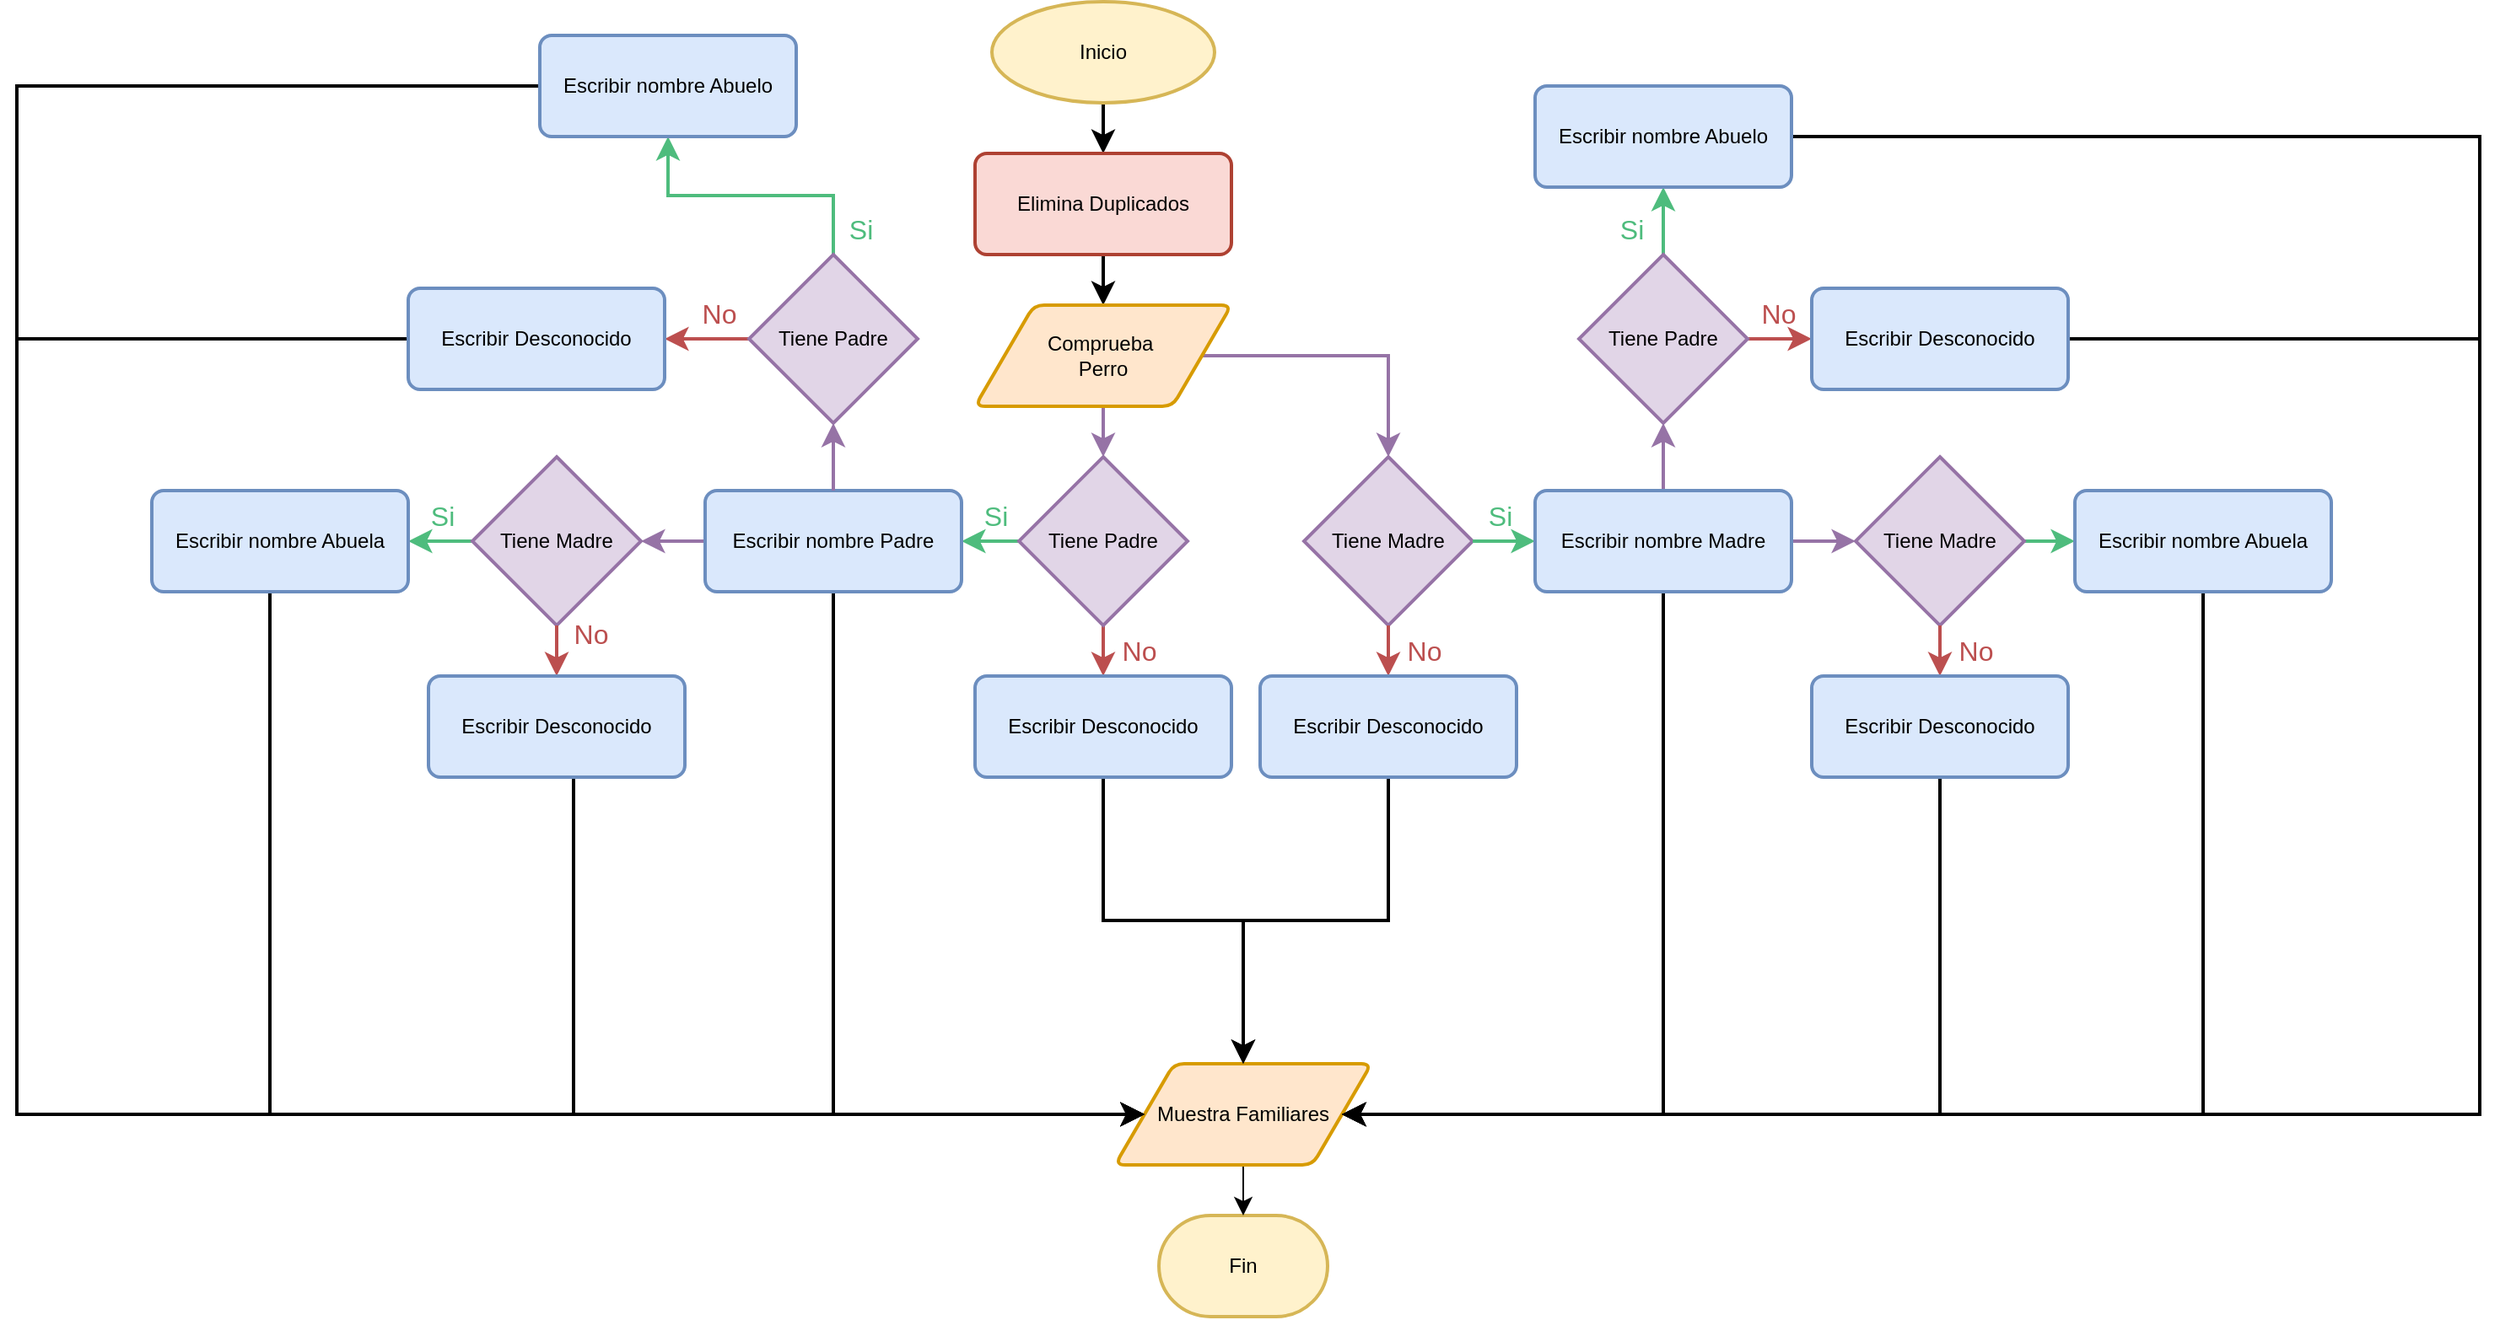 <mxfile version="24.8.4">
  <diagram name="Página-1" id="gnQpEkFofbsVkcykbC2b">
    <mxGraphModel grid="1" page="1" gridSize="10" guides="1" tooltips="1" connect="1" arrows="1" fold="1" pageScale="1" pageWidth="827" pageHeight="1169" math="0" shadow="0">
      <root>
        <mxCell id="0" />
        <mxCell id="1" parent="0" />
        <mxCell id="v_abhQieS6RaejQ8PZbX-2" value="Fin" style="strokeWidth=2;html=1;shape=mxgraph.flowchart.terminator;whiteSpace=wrap;fillColor=#fff2cc;strokeColor=#d6b656;" vertex="1" parent="1">
          <mxGeometry x="787" y="820" width="100" height="60" as="geometry" />
        </mxCell>
        <mxCell id="FpW7mS7BKre-1OPNzRV8-15" style="edgeStyle=orthogonalEdgeStyle;shape=connector;rounded=0;orthogonalLoop=1;jettySize=auto;html=1;strokeColor=default;align=center;verticalAlign=middle;fontFamily=Helvetica;fontSize=12;fontColor=default;labelBackgroundColor=default;startSize=8;endArrow=classic;endSize=8;strokeWidth=2;" edge="1" parent="1" source="v_abhQieS6RaejQ8PZbX-3" target="v_abhQieS6RaejQ8PZbX-4">
          <mxGeometry relative="1" as="geometry" />
        </mxCell>
        <mxCell id="v_abhQieS6RaejQ8PZbX-3" value="Inicio" style="strokeWidth=2;html=1;shape=mxgraph.flowchart.start_1;whiteSpace=wrap;fillColor=#fff2cc;strokeColor=#d6b656;" vertex="1" parent="1">
          <mxGeometry x="688" y="100" width="132" height="60" as="geometry" />
        </mxCell>
        <mxCell id="v_abhQieS6RaejQ8PZbX-12" value="" style="edgeStyle=none;curved=1;rounded=0;orthogonalLoop=1;jettySize=auto;html=1;fontSize=12;startSize=8;endSize=8;strokeWidth=2;" edge="1" parent="1" source="v_abhQieS6RaejQ8PZbX-4" target="v_abhQieS6RaejQ8PZbX-5">
          <mxGeometry relative="1" as="geometry">
            <mxPoint x="880" y="260" as="targetPoint" />
          </mxGeometry>
        </mxCell>
        <mxCell id="v_abhQieS6RaejQ8PZbX-4" value="Elimina Duplicados" style="rounded=1;whiteSpace=wrap;html=1;absoluteArcSize=1;arcSize=14;strokeWidth=2;fillColor=#fad9d5;strokeColor=#ae4132;" vertex="1" parent="1">
          <mxGeometry x="678" y="190" width="152" height="60" as="geometry" />
        </mxCell>
        <mxCell id="FpW7mS7BKre-1OPNzRV8-33" value="" style="edgeStyle=orthogonalEdgeStyle;shape=connector;rounded=0;orthogonalLoop=1;jettySize=auto;html=1;strokeColor=#9673a6;align=center;verticalAlign=middle;fontFamily=Helvetica;fontSize=12;fontColor=default;labelBackgroundColor=default;startSize=8;endArrow=classic;endSize=8;strokeWidth=2;fillColor=#e1d5e7;" edge="1" parent="1" source="v_abhQieS6RaejQ8PZbX-5" target="v_abhQieS6RaejQ8PZbX-14">
          <mxGeometry relative="1" as="geometry" />
        </mxCell>
        <mxCell id="RaB-RKomqh1cUEQTINMl-4" style="edgeStyle=orthogonalEdgeStyle;shape=connector;rounded=0;orthogonalLoop=1;jettySize=auto;html=1;strokeColor=#9673a6;strokeWidth=2;align=center;verticalAlign=middle;fontFamily=Helvetica;fontSize=12;fontColor=default;labelBackgroundColor=default;startSize=8;endArrow=classic;endSize=8;fillColor=#e1d5e7;" edge="1" parent="1" source="v_abhQieS6RaejQ8PZbX-5" target="RaB-RKomqh1cUEQTINMl-2">
          <mxGeometry relative="1" as="geometry" />
        </mxCell>
        <mxCell id="v_abhQieS6RaejQ8PZbX-5" value="Comprueba&amp;nbsp;&lt;div&gt;Perro&lt;/div&gt;" style="shape=parallelogram;html=1;strokeWidth=2;perimeter=parallelogramPerimeter;whiteSpace=wrap;rounded=1;arcSize=12;size=0.23;fillColor=#ffe6cc;strokeColor=#d79b00;" vertex="1" parent="1">
          <mxGeometry x="678" y="280" width="152" height="60" as="geometry" />
        </mxCell>
        <mxCell id="v_abhQieS6RaejQ8PZbX-24" value="" style="edgeStyle=none;curved=1;rounded=0;orthogonalLoop=1;jettySize=auto;html=1;fontSize=12;startSize=8;endSize=8;strokeColor=#BC4F4F;fontColor=#BC4F4F;strokeWidth=2;" edge="1" parent="1" source="v_abhQieS6RaejQ8PZbX-14" target="RaB-RKomqh1cUEQTINMl-1">
          <mxGeometry relative="1" as="geometry">
            <mxPoint x="754" y="500" as="targetPoint" />
          </mxGeometry>
        </mxCell>
        <mxCell id="FpW7mS7BKre-1OPNzRV8-18" value="" style="edgeStyle=orthogonalEdgeStyle;shape=connector;rounded=0;orthogonalLoop=1;jettySize=auto;html=1;strokeColor=#4ebc7d;align=center;verticalAlign=middle;fontFamily=Helvetica;fontSize=12;fontColor=default;labelBackgroundColor=default;startSize=8;endArrow=classic;endSize=8;strokeWidth=2;" edge="1" parent="1" source="v_abhQieS6RaejQ8PZbX-14" target="v_abhQieS6RaejQ8PZbX-26">
          <mxGeometry relative="1" as="geometry">
            <mxPoint x="670" y="420" as="targetPoint" />
          </mxGeometry>
        </mxCell>
        <mxCell id="v_abhQieS6RaejQ8PZbX-14" value="Tiene Padre" style="strokeWidth=2;html=1;shape=mxgraph.flowchart.decision;whiteSpace=wrap;fillColor=#e1d5e7;strokeColor=#9673a6;" vertex="1" parent="1">
          <mxGeometry x="704" y="370" width="100" height="100" as="geometry" />
        </mxCell>
        <mxCell id="RaB-RKomqh1cUEQTINMl-39" value="" style="edgeStyle=orthogonalEdgeStyle;shape=connector;rounded=0;orthogonalLoop=1;jettySize=auto;html=1;strokeColor=#9673a6;strokeWidth=2;align=center;verticalAlign=middle;fontFamily=Helvetica;fontSize=12;fontColor=default;labelBackgroundColor=default;startSize=8;endArrow=classic;endSize=8;fillColor=#e1d5e7;" edge="1" parent="1" source="v_abhQieS6RaejQ8PZbX-26" target="RaB-RKomqh1cUEQTINMl-27">
          <mxGeometry relative="1" as="geometry" />
        </mxCell>
        <mxCell id="RaB-RKomqh1cUEQTINMl-53" style="edgeStyle=orthogonalEdgeStyle;shape=connector;rounded=0;orthogonalLoop=1;jettySize=auto;html=1;strokeColor=default;strokeWidth=2;align=center;verticalAlign=middle;fontFamily=Helvetica;fontSize=12;fontColor=default;labelBackgroundColor=default;startSize=8;endArrow=classic;endSize=8;" edge="1" parent="1" source="v_abhQieS6RaejQ8PZbX-26" target="FpW7mS7BKre-1OPNzRV8-118">
          <mxGeometry relative="1" as="geometry">
            <Array as="points">
              <mxPoint x="594" y="760" />
            </Array>
          </mxGeometry>
        </mxCell>
        <mxCell id="v_abhQieS6RaejQ8PZbX-26" value="Escribir nombre Padre" style="rounded=1;whiteSpace=wrap;html=1;absoluteArcSize=1;arcSize=14;strokeWidth=2;fillColor=#dae8fc;strokeColor=#6c8ebf;" vertex="1" parent="1">
          <mxGeometry x="518" y="390" width="152" height="60" as="geometry" />
        </mxCell>
        <mxCell id="v_abhQieS6RaejQ8PZbX-43" value="Si" style="text;html=1;align=center;verticalAlign=middle;resizable=0;points=[];autosize=1;strokeColor=none;fillColor=none;fontSize=16;fontColor=#4EBC7D;" vertex="1" parent="1">
          <mxGeometry x="670" y="390" width="40" height="30" as="geometry" />
        </mxCell>
        <mxCell id="FpW7mS7BKre-1OPNzRV8-23" value="No" style="text;html=1;align=center;verticalAlign=middle;resizable=0;points=[];autosize=1;strokeColor=none;fillColor=none;fontSize=16;fontColor=#BC4F4F;" vertex="1" parent="1">
          <mxGeometry x="755" y="470" width="40" height="30" as="geometry" />
        </mxCell>
        <mxCell id="FpW7mS7BKre-1OPNzRV8-119" value="" style="edgeStyle=orthogonalEdgeStyle;shape=connector;rounded=0;orthogonalLoop=1;jettySize=auto;html=1;strokeColor=default;align=center;verticalAlign=middle;fontFamily=Helvetica;fontSize=12;fontColor=default;labelBackgroundColor=default;startSize=8;endArrow=classic;endSize=8;" edge="1" parent="1" source="FpW7mS7BKre-1OPNzRV8-118" target="v_abhQieS6RaejQ8PZbX-2">
          <mxGeometry relative="1" as="geometry" />
        </mxCell>
        <mxCell id="FpW7mS7BKre-1OPNzRV8-118" value="Muestra Familiares" style="shape=parallelogram;html=1;strokeWidth=2;perimeter=parallelogramPerimeter;whiteSpace=wrap;rounded=1;arcSize=12;size=0.23;fillColor=#ffe6cc;strokeColor=#d79b00;" vertex="1" parent="1">
          <mxGeometry x="761" y="730" width="152" height="60" as="geometry" />
        </mxCell>
        <mxCell id="RaB-RKomqh1cUEQTINMl-43" style="edgeStyle=orthogonalEdgeStyle;shape=connector;rounded=0;orthogonalLoop=1;jettySize=auto;html=1;strokeColor=default;strokeWidth=2;align=center;verticalAlign=middle;fontFamily=Helvetica;fontSize=12;fontColor=default;labelBackgroundColor=default;startSize=8;endArrow=classic;endSize=8;" edge="1" parent="1" source="RaB-RKomqh1cUEQTINMl-1" target="FpW7mS7BKre-1OPNzRV8-118">
          <mxGeometry relative="1" as="geometry" />
        </mxCell>
        <mxCell id="RaB-RKomqh1cUEQTINMl-1" value="Escribir Desconocido" style="rounded=1;whiteSpace=wrap;html=1;absoluteArcSize=1;arcSize=14;strokeWidth=2;fillColor=#dae8fc;strokeColor=#6c8ebf;" vertex="1" parent="1">
          <mxGeometry x="678" y="500" width="152" height="60" as="geometry" />
        </mxCell>
        <mxCell id="RaB-RKomqh1cUEQTINMl-2" value="Tiene Madre" style="strokeWidth=2;html=1;shape=mxgraph.flowchart.decision;whiteSpace=wrap;fillColor=#e1d5e7;strokeColor=#9673a6;" vertex="1" parent="1">
          <mxGeometry x="873" y="370" width="100" height="100" as="geometry" />
        </mxCell>
        <mxCell id="RaB-RKomqh1cUEQTINMl-5" value="" style="edgeStyle=none;curved=1;rounded=0;orthogonalLoop=1;jettySize=auto;html=1;fontSize=12;startSize=8;endSize=8;strokeColor=#BC4F4F;fontColor=#BC4F4F;strokeWidth=2;" edge="1" parent="1" source="RaB-RKomqh1cUEQTINMl-2" target="RaB-RKomqh1cUEQTINMl-10">
          <mxGeometry relative="1" as="geometry">
            <mxPoint x="923" y="470" as="sourcePoint" />
            <mxPoint x="923" y="500" as="targetPoint" />
          </mxGeometry>
        </mxCell>
        <mxCell id="RaB-RKomqh1cUEQTINMl-6" value="" style="edgeStyle=orthogonalEdgeStyle;shape=connector;rounded=0;orthogonalLoop=1;jettySize=auto;html=1;strokeColor=#4ebc7d;align=center;verticalAlign=middle;fontFamily=Helvetica;fontSize=12;fontColor=default;labelBackgroundColor=default;startSize=8;endArrow=classic;endSize=8;strokeWidth=2;" edge="1" parent="1" source="RaB-RKomqh1cUEQTINMl-2" target="RaB-RKomqh1cUEQTINMl-7">
          <mxGeometry relative="1" as="geometry">
            <mxPoint x="1015" y="339.6" as="sourcePoint" />
            <mxPoint x="980" y="339.6" as="targetPoint" />
          </mxGeometry>
        </mxCell>
        <mxCell id="RaB-RKomqh1cUEQTINMl-12" value="" style="edgeStyle=orthogonalEdgeStyle;shape=connector;rounded=0;orthogonalLoop=1;jettySize=auto;html=1;strokeColor=#9673a6;strokeWidth=2;align=center;verticalAlign=middle;fontFamily=Helvetica;fontSize=12;fontColor=default;labelBackgroundColor=default;startSize=8;endArrow=classic;endSize=8;fillColor=#e1d5e7;" edge="1" parent="1" source="RaB-RKomqh1cUEQTINMl-7" target="RaB-RKomqh1cUEQTINMl-11">
          <mxGeometry relative="1" as="geometry" />
        </mxCell>
        <mxCell id="RaB-RKomqh1cUEQTINMl-25" value="" style="edgeStyle=orthogonalEdgeStyle;shape=connector;rounded=0;orthogonalLoop=1;jettySize=auto;html=1;strokeColor=#9673a6;strokeWidth=2;align=center;verticalAlign=middle;fontFamily=Helvetica;fontSize=12;fontColor=default;labelBackgroundColor=default;startSize=8;endArrow=classic;endSize=8;fillColor=#e1d5e7;" edge="1" parent="1" source="RaB-RKomqh1cUEQTINMl-7" target="RaB-RKomqh1cUEQTINMl-20">
          <mxGeometry relative="1" as="geometry" />
        </mxCell>
        <mxCell id="RaB-RKomqh1cUEQTINMl-45" style="edgeStyle=orthogonalEdgeStyle;shape=connector;rounded=0;orthogonalLoop=1;jettySize=auto;html=1;strokeColor=default;strokeWidth=2;align=center;verticalAlign=middle;fontFamily=Helvetica;fontSize=12;fontColor=default;labelBackgroundColor=default;startSize=8;endArrow=classic;endSize=8;" edge="1" parent="1" source="RaB-RKomqh1cUEQTINMl-7" target="FpW7mS7BKre-1OPNzRV8-118">
          <mxGeometry relative="1" as="geometry">
            <Array as="points">
              <mxPoint x="1086" y="760" />
            </Array>
          </mxGeometry>
        </mxCell>
        <mxCell id="RaB-RKomqh1cUEQTINMl-7" value="Escribir nombre Madre" style="rounded=1;whiteSpace=wrap;html=1;absoluteArcSize=1;arcSize=14;strokeWidth=2;fillColor=#dae8fc;strokeColor=#6c8ebf;" vertex="1" parent="1">
          <mxGeometry x="1010" y="390" width="152" height="60" as="geometry" />
        </mxCell>
        <mxCell id="RaB-RKomqh1cUEQTINMl-8" value="Si" style="text;html=1;align=center;verticalAlign=middle;resizable=0;points=[];autosize=1;strokeColor=none;fillColor=none;fontSize=16;fontColor=#4EBC7D;" vertex="1" parent="1">
          <mxGeometry x="969" y="390" width="40" height="30" as="geometry" />
        </mxCell>
        <mxCell id="RaB-RKomqh1cUEQTINMl-9" value="No" style="text;html=1;align=center;verticalAlign=middle;resizable=0;points=[];autosize=1;strokeColor=none;fillColor=none;fontSize=16;fontColor=#BC4F4F;" vertex="1" parent="1">
          <mxGeometry x="924" y="470" width="40" height="30" as="geometry" />
        </mxCell>
        <mxCell id="RaB-RKomqh1cUEQTINMl-44" style="edgeStyle=orthogonalEdgeStyle;shape=connector;rounded=0;orthogonalLoop=1;jettySize=auto;html=1;strokeColor=default;strokeWidth=2;align=center;verticalAlign=middle;fontFamily=Helvetica;fontSize=12;fontColor=default;labelBackgroundColor=default;startSize=8;endArrow=classic;endSize=8;" edge="1" parent="1" source="RaB-RKomqh1cUEQTINMl-10" target="FpW7mS7BKre-1OPNzRV8-118">
          <mxGeometry relative="1" as="geometry" />
        </mxCell>
        <mxCell id="RaB-RKomqh1cUEQTINMl-10" value="Escribir Desconocido" style="rounded=1;whiteSpace=wrap;html=1;absoluteArcSize=1;arcSize=14;strokeWidth=2;fillColor=#dae8fc;strokeColor=#6c8ebf;" vertex="1" parent="1">
          <mxGeometry x="847" y="500" width="152" height="60" as="geometry" />
        </mxCell>
        <mxCell id="RaB-RKomqh1cUEQTINMl-14" value="" style="edgeStyle=orthogonalEdgeStyle;shape=connector;rounded=0;orthogonalLoop=1;jettySize=auto;html=1;strokeColor=#4EBC7D;strokeWidth=2;align=center;verticalAlign=middle;fontFamily=Helvetica;fontSize=12;fontColor=default;labelBackgroundColor=default;startSize=8;endArrow=classic;endSize=8;" edge="1" parent="1" source="RaB-RKomqh1cUEQTINMl-11" target="RaB-RKomqh1cUEQTINMl-13">
          <mxGeometry relative="1" as="geometry" />
        </mxCell>
        <mxCell id="RaB-RKomqh1cUEQTINMl-11" value="Tiene Madre" style="strokeWidth=2;html=1;shape=mxgraph.flowchart.decision;whiteSpace=wrap;fillColor=#e1d5e7;strokeColor=#9673a6;" vertex="1" parent="1">
          <mxGeometry x="1200" y="370" width="100" height="100" as="geometry" />
        </mxCell>
        <mxCell id="RaB-RKomqh1cUEQTINMl-47" style="edgeStyle=orthogonalEdgeStyle;shape=connector;rounded=0;orthogonalLoop=1;jettySize=auto;html=1;strokeColor=default;strokeWidth=2;align=center;verticalAlign=middle;fontFamily=Helvetica;fontSize=12;fontColor=default;labelBackgroundColor=default;startSize=8;endArrow=classic;endSize=8;" edge="1" parent="1" source="RaB-RKomqh1cUEQTINMl-13" target="FpW7mS7BKre-1OPNzRV8-118">
          <mxGeometry relative="1" as="geometry">
            <Array as="points">
              <mxPoint x="1406" y="760" />
            </Array>
          </mxGeometry>
        </mxCell>
        <mxCell id="RaB-RKomqh1cUEQTINMl-13" value="Escribir nombre Abuela" style="rounded=1;whiteSpace=wrap;html=1;absoluteArcSize=1;arcSize=14;strokeWidth=2;fillColor=#dae8fc;strokeColor=#6c8ebf;" vertex="1" parent="1">
          <mxGeometry x="1330" y="390" width="152" height="60" as="geometry" />
        </mxCell>
        <mxCell id="RaB-RKomqh1cUEQTINMl-15" value="" style="edgeStyle=none;curved=1;rounded=0;orthogonalLoop=1;jettySize=auto;html=1;fontSize=12;startSize=8;endSize=8;strokeColor=#BC4F4F;fontColor=#BC4F4F;strokeWidth=2;" edge="1" parent="1" source="RaB-RKomqh1cUEQTINMl-11" target="RaB-RKomqh1cUEQTINMl-17">
          <mxGeometry relative="1" as="geometry">
            <mxPoint x="1250" y="470" as="sourcePoint" />
            <mxPoint x="1250" y="500" as="targetPoint" />
          </mxGeometry>
        </mxCell>
        <mxCell id="RaB-RKomqh1cUEQTINMl-16" value="No" style="text;html=1;align=center;verticalAlign=middle;resizable=0;points=[];autosize=1;strokeColor=none;fillColor=none;fontSize=16;fontColor=#BC4F4F;" vertex="1" parent="1">
          <mxGeometry x="1251" y="470" width="40" height="30" as="geometry" />
        </mxCell>
        <mxCell id="RaB-RKomqh1cUEQTINMl-46" style="edgeStyle=orthogonalEdgeStyle;shape=connector;rounded=0;orthogonalLoop=1;jettySize=auto;html=1;strokeColor=default;strokeWidth=2;align=center;verticalAlign=middle;fontFamily=Helvetica;fontSize=12;fontColor=default;labelBackgroundColor=default;startSize=8;endArrow=classic;endSize=8;" edge="1" parent="1" source="RaB-RKomqh1cUEQTINMl-17" target="FpW7mS7BKre-1OPNzRV8-118">
          <mxGeometry relative="1" as="geometry">
            <Array as="points">
              <mxPoint x="1250" y="760" />
            </Array>
          </mxGeometry>
        </mxCell>
        <mxCell id="RaB-RKomqh1cUEQTINMl-17" value="Escribir Desconocido" style="rounded=1;whiteSpace=wrap;html=1;absoluteArcSize=1;arcSize=14;strokeWidth=2;fillColor=#dae8fc;strokeColor=#6c8ebf;" vertex="1" parent="1">
          <mxGeometry x="1174" y="500" width="152" height="60" as="geometry" />
        </mxCell>
        <mxCell id="RaB-RKomqh1cUEQTINMl-18" value="" style="edgeStyle=none;curved=1;rounded=0;orthogonalLoop=1;jettySize=auto;html=1;fontSize=12;startSize=8;endSize=8;strokeColor=#BC4F4F;fontColor=#BC4F4F;strokeWidth=2;" edge="1" parent="1" source="RaB-RKomqh1cUEQTINMl-20" target="RaB-RKomqh1cUEQTINMl-24">
          <mxGeometry relative="1" as="geometry">
            <mxPoint x="1286" y="240" as="targetPoint" />
          </mxGeometry>
        </mxCell>
        <mxCell id="RaB-RKomqh1cUEQTINMl-19" value="" style="edgeStyle=orthogonalEdgeStyle;shape=connector;rounded=0;orthogonalLoop=1;jettySize=auto;html=1;strokeColor=#4ebc7d;align=center;verticalAlign=middle;fontFamily=Helvetica;fontSize=12;fontColor=default;labelBackgroundColor=default;startSize=8;endArrow=classic;endSize=8;strokeWidth=2;" edge="1" parent="1" source="RaB-RKomqh1cUEQTINMl-20" target="RaB-RKomqh1cUEQTINMl-21">
          <mxGeometry relative="1" as="geometry">
            <mxPoint x="1202" y="160" as="targetPoint" />
          </mxGeometry>
        </mxCell>
        <mxCell id="RaB-RKomqh1cUEQTINMl-20" value="Tiene Padre" style="strokeWidth=2;html=1;shape=mxgraph.flowchart.decision;whiteSpace=wrap;fillColor=#e1d5e7;strokeColor=#9673a6;" vertex="1" parent="1">
          <mxGeometry x="1036" y="250" width="100" height="100" as="geometry" />
        </mxCell>
        <mxCell id="RaB-RKomqh1cUEQTINMl-49" style="edgeStyle=orthogonalEdgeStyle;shape=connector;rounded=0;orthogonalLoop=1;jettySize=auto;html=1;strokeColor=default;strokeWidth=2;align=center;verticalAlign=middle;fontFamily=Helvetica;fontSize=12;fontColor=default;labelBackgroundColor=default;startSize=8;endArrow=classic;endSize=8;" edge="1" parent="1" source="RaB-RKomqh1cUEQTINMl-21" target="FpW7mS7BKre-1OPNzRV8-118">
          <mxGeometry relative="1" as="geometry">
            <Array as="points">
              <mxPoint x="1570" y="180" />
              <mxPoint x="1570" y="760" />
            </Array>
          </mxGeometry>
        </mxCell>
        <mxCell id="RaB-RKomqh1cUEQTINMl-21" value="Escribir nombre Abuelo" style="rounded=1;whiteSpace=wrap;html=1;absoluteArcSize=1;arcSize=14;strokeWidth=2;fillColor=#dae8fc;strokeColor=#6c8ebf;" vertex="1" parent="1">
          <mxGeometry x="1010" y="150" width="152" height="60" as="geometry" />
        </mxCell>
        <mxCell id="RaB-RKomqh1cUEQTINMl-22" value="Si" style="text;html=1;align=center;verticalAlign=middle;resizable=0;points=[];autosize=1;strokeColor=none;fillColor=none;fontSize=16;fontColor=#4EBC7D;" vertex="1" parent="1">
          <mxGeometry x="1047" y="220" width="40" height="30" as="geometry" />
        </mxCell>
        <mxCell id="RaB-RKomqh1cUEQTINMl-23" value="No" style="text;html=1;align=center;verticalAlign=middle;resizable=0;points=[];autosize=1;strokeColor=none;fillColor=none;fontSize=16;fontColor=#BC4F4F;" vertex="1" parent="1">
          <mxGeometry x="1134" y="270" width="40" height="30" as="geometry" />
        </mxCell>
        <mxCell id="RaB-RKomqh1cUEQTINMl-48" style="edgeStyle=orthogonalEdgeStyle;shape=connector;rounded=0;orthogonalLoop=1;jettySize=auto;html=1;strokeColor=default;strokeWidth=2;align=center;verticalAlign=middle;fontFamily=Helvetica;fontSize=12;fontColor=default;labelBackgroundColor=default;startSize=8;endArrow=classic;endSize=8;" edge="1" parent="1" source="RaB-RKomqh1cUEQTINMl-24" target="FpW7mS7BKre-1OPNzRV8-118">
          <mxGeometry relative="1" as="geometry">
            <Array as="points">
              <mxPoint x="1570" y="300" />
              <mxPoint x="1570" y="760" />
            </Array>
          </mxGeometry>
        </mxCell>
        <mxCell id="RaB-RKomqh1cUEQTINMl-24" value="Escribir Desconocido" style="rounded=1;whiteSpace=wrap;html=1;absoluteArcSize=1;arcSize=14;strokeWidth=2;fillColor=#dae8fc;strokeColor=#6c8ebf;" vertex="1" parent="1">
          <mxGeometry x="1174" y="270" width="152" height="60" as="geometry" />
        </mxCell>
        <mxCell id="RaB-RKomqh1cUEQTINMl-26" value="" style="edgeStyle=orthogonalEdgeStyle;shape=connector;rounded=0;orthogonalLoop=1;jettySize=auto;html=1;strokeColor=#4EBC7D;strokeWidth=2;align=center;verticalAlign=middle;fontFamily=Helvetica;fontSize=12;fontColor=default;labelBackgroundColor=default;startSize=8;endArrow=classic;endSize=8;" edge="1" parent="1" source="RaB-RKomqh1cUEQTINMl-27" target="RaB-RKomqh1cUEQTINMl-28">
          <mxGeometry relative="1" as="geometry" />
        </mxCell>
        <mxCell id="RaB-RKomqh1cUEQTINMl-41" value="" style="edgeStyle=orthogonalEdgeStyle;shape=connector;rounded=0;orthogonalLoop=1;jettySize=auto;html=1;strokeColor=#9673a6;strokeWidth=2;align=center;verticalAlign=middle;fontFamily=Helvetica;fontSize=12;fontColor=default;labelBackgroundColor=default;startSize=8;endArrow=classic;endSize=8;fillColor=#e1d5e7;" edge="1" parent="1" source="v_abhQieS6RaejQ8PZbX-26" target="RaB-RKomqh1cUEQTINMl-34">
          <mxGeometry relative="1" as="geometry" />
        </mxCell>
        <mxCell id="RaB-RKomqh1cUEQTINMl-27" value="Tiene Madre" style="strokeWidth=2;html=1;shape=mxgraph.flowchart.decision;whiteSpace=wrap;fillColor=#e1d5e7;strokeColor=#9673a6;" vertex="1" parent="1">
          <mxGeometry x="380" y="370" width="100" height="100" as="geometry" />
        </mxCell>
        <mxCell id="RaB-RKomqh1cUEQTINMl-50" style="edgeStyle=orthogonalEdgeStyle;shape=connector;rounded=0;orthogonalLoop=1;jettySize=auto;html=1;strokeColor=default;strokeWidth=2;align=center;verticalAlign=middle;fontFamily=Helvetica;fontSize=12;fontColor=default;labelBackgroundColor=default;startSize=8;endArrow=classic;endSize=8;" edge="1" parent="1" source="RaB-RKomqh1cUEQTINMl-28" target="FpW7mS7BKre-1OPNzRV8-118">
          <mxGeometry relative="1" as="geometry">
            <Array as="points">
              <mxPoint x="260" y="760" />
            </Array>
          </mxGeometry>
        </mxCell>
        <mxCell id="RaB-RKomqh1cUEQTINMl-28" value="Escribir nombre Abuela" style="rounded=1;whiteSpace=wrap;html=1;absoluteArcSize=1;arcSize=14;strokeWidth=2;fillColor=#dae8fc;strokeColor=#6c8ebf;" vertex="1" parent="1">
          <mxGeometry x="190" y="390" width="152" height="60" as="geometry" />
        </mxCell>
        <mxCell id="RaB-RKomqh1cUEQTINMl-29" value="" style="edgeStyle=none;curved=1;rounded=0;orthogonalLoop=1;jettySize=auto;html=1;fontSize=12;startSize=8;endSize=8;strokeColor=#BC4F4F;fontColor=#BC4F4F;strokeWidth=2;" edge="1" parent="1" source="RaB-RKomqh1cUEQTINMl-27" target="RaB-RKomqh1cUEQTINMl-31">
          <mxGeometry relative="1" as="geometry">
            <mxPoint x="120" y="245" as="sourcePoint" />
            <mxPoint x="120" y="275" as="targetPoint" />
          </mxGeometry>
        </mxCell>
        <mxCell id="RaB-RKomqh1cUEQTINMl-30" value="No" style="text;html=1;align=center;verticalAlign=middle;resizable=0;points=[];autosize=1;strokeColor=none;fillColor=none;fontSize=16;fontColor=#BC4F4F;" vertex="1" parent="1">
          <mxGeometry x="430" y="460" width="40" height="30" as="geometry" />
        </mxCell>
        <mxCell id="RaB-RKomqh1cUEQTINMl-42" style="edgeStyle=orthogonalEdgeStyle;shape=connector;rounded=0;orthogonalLoop=1;jettySize=auto;html=1;strokeColor=default;strokeWidth=2;align=center;verticalAlign=middle;fontFamily=Helvetica;fontSize=12;fontColor=default;labelBackgroundColor=default;startSize=8;endArrow=classic;endSize=8;" edge="1" parent="1" source="RaB-RKomqh1cUEQTINMl-31" target="FpW7mS7BKre-1OPNzRV8-118">
          <mxGeometry relative="1" as="geometry">
            <Array as="points">
              <mxPoint x="440" y="760" />
            </Array>
          </mxGeometry>
        </mxCell>
        <mxCell id="RaB-RKomqh1cUEQTINMl-31" value="Escribir Desconocido" style="rounded=1;whiteSpace=wrap;html=1;absoluteArcSize=1;arcSize=14;strokeWidth=2;fillColor=#dae8fc;strokeColor=#6c8ebf;" vertex="1" parent="1">
          <mxGeometry x="354" y="500" width="152" height="60" as="geometry" />
        </mxCell>
        <mxCell id="RaB-RKomqh1cUEQTINMl-32" value="" style="edgeStyle=none;curved=1;rounded=0;orthogonalLoop=1;jettySize=auto;html=1;fontSize=12;startSize=8;endSize=8;strokeColor=#BC4F4F;fontColor=#BC4F4F;strokeWidth=2;" edge="1" parent="1" source="RaB-RKomqh1cUEQTINMl-34" target="RaB-RKomqh1cUEQTINMl-38">
          <mxGeometry relative="1" as="geometry">
            <mxPoint x="156" y="15" as="targetPoint" />
          </mxGeometry>
        </mxCell>
        <mxCell id="RaB-RKomqh1cUEQTINMl-33" value="" style="edgeStyle=orthogonalEdgeStyle;shape=connector;rounded=0;orthogonalLoop=1;jettySize=auto;html=1;strokeColor=#4ebc7d;align=center;verticalAlign=middle;fontFamily=Helvetica;fontSize=12;fontColor=default;labelBackgroundColor=default;startSize=8;endArrow=classic;endSize=8;strokeWidth=2;" edge="1" parent="1" source="RaB-RKomqh1cUEQTINMl-34" target="RaB-RKomqh1cUEQTINMl-35">
          <mxGeometry relative="1" as="geometry">
            <mxPoint x="72" y="-65" as="targetPoint" />
          </mxGeometry>
        </mxCell>
        <mxCell id="RaB-RKomqh1cUEQTINMl-34" value="Tiene Padre" style="strokeWidth=2;html=1;shape=mxgraph.flowchart.decision;whiteSpace=wrap;fillColor=#e1d5e7;strokeColor=#9673a6;" vertex="1" parent="1">
          <mxGeometry x="544" y="250" width="100" height="100" as="geometry" />
        </mxCell>
        <mxCell id="RaB-RKomqh1cUEQTINMl-52" style="edgeStyle=orthogonalEdgeStyle;shape=connector;rounded=0;orthogonalLoop=1;jettySize=auto;html=1;strokeColor=default;strokeWidth=2;align=center;verticalAlign=middle;fontFamily=Helvetica;fontSize=12;fontColor=default;labelBackgroundColor=default;startSize=8;endArrow=classic;endSize=8;" edge="1" parent="1" source="RaB-RKomqh1cUEQTINMl-35" target="FpW7mS7BKre-1OPNzRV8-118">
          <mxGeometry relative="1" as="geometry">
            <Array as="points">
              <mxPoint x="110" y="150" />
              <mxPoint x="110" y="760" />
            </Array>
          </mxGeometry>
        </mxCell>
        <mxCell id="RaB-RKomqh1cUEQTINMl-35" value="Escribir nombre Abuelo" style="rounded=1;whiteSpace=wrap;html=1;absoluteArcSize=1;arcSize=14;strokeWidth=2;fillColor=#dae8fc;strokeColor=#6c8ebf;" vertex="1" parent="1">
          <mxGeometry x="420" y="120" width="152" height="60" as="geometry" />
        </mxCell>
        <mxCell id="RaB-RKomqh1cUEQTINMl-36" value="Si" style="text;html=1;align=center;verticalAlign=middle;resizable=0;points=[];autosize=1;strokeColor=none;fillColor=none;fontSize=16;fontColor=#4EBC7D;" vertex="1" parent="1">
          <mxGeometry x="590" y="220" width="40" height="30" as="geometry" />
        </mxCell>
        <mxCell id="RaB-RKomqh1cUEQTINMl-37" value="No" style="text;html=1;align=center;verticalAlign=middle;resizable=0;points=[];autosize=1;strokeColor=none;fillColor=none;fontSize=16;fontColor=#BC4F4F;" vertex="1" parent="1">
          <mxGeometry x="506" y="270" width="40" height="30" as="geometry" />
        </mxCell>
        <mxCell id="RaB-RKomqh1cUEQTINMl-51" style="edgeStyle=orthogonalEdgeStyle;shape=connector;rounded=0;orthogonalLoop=1;jettySize=auto;html=1;strokeColor=default;strokeWidth=2;align=center;verticalAlign=middle;fontFamily=Helvetica;fontSize=12;fontColor=default;labelBackgroundColor=default;startSize=8;endArrow=classic;endSize=8;" edge="1" parent="1" source="RaB-RKomqh1cUEQTINMl-38" target="FpW7mS7BKre-1OPNzRV8-118">
          <mxGeometry relative="1" as="geometry">
            <Array as="points">
              <mxPoint x="110" y="300" />
              <mxPoint x="110" y="760" />
            </Array>
          </mxGeometry>
        </mxCell>
        <mxCell id="RaB-RKomqh1cUEQTINMl-38" value="Escribir Desconocido" style="rounded=1;whiteSpace=wrap;html=1;absoluteArcSize=1;arcSize=14;strokeWidth=2;fillColor=#dae8fc;strokeColor=#6c8ebf;" vertex="1" parent="1">
          <mxGeometry x="342" y="270" width="152" height="60" as="geometry" />
        </mxCell>
        <mxCell id="RaB-RKomqh1cUEQTINMl-40" value="Si" style="text;html=1;align=center;verticalAlign=middle;resizable=0;points=[];autosize=1;strokeColor=none;fillColor=none;fontSize=16;fontColor=#4EBC7D;" vertex="1" parent="1">
          <mxGeometry x="342" y="390" width="40" height="30" as="geometry" />
        </mxCell>
      </root>
    </mxGraphModel>
  </diagram>
</mxfile>
